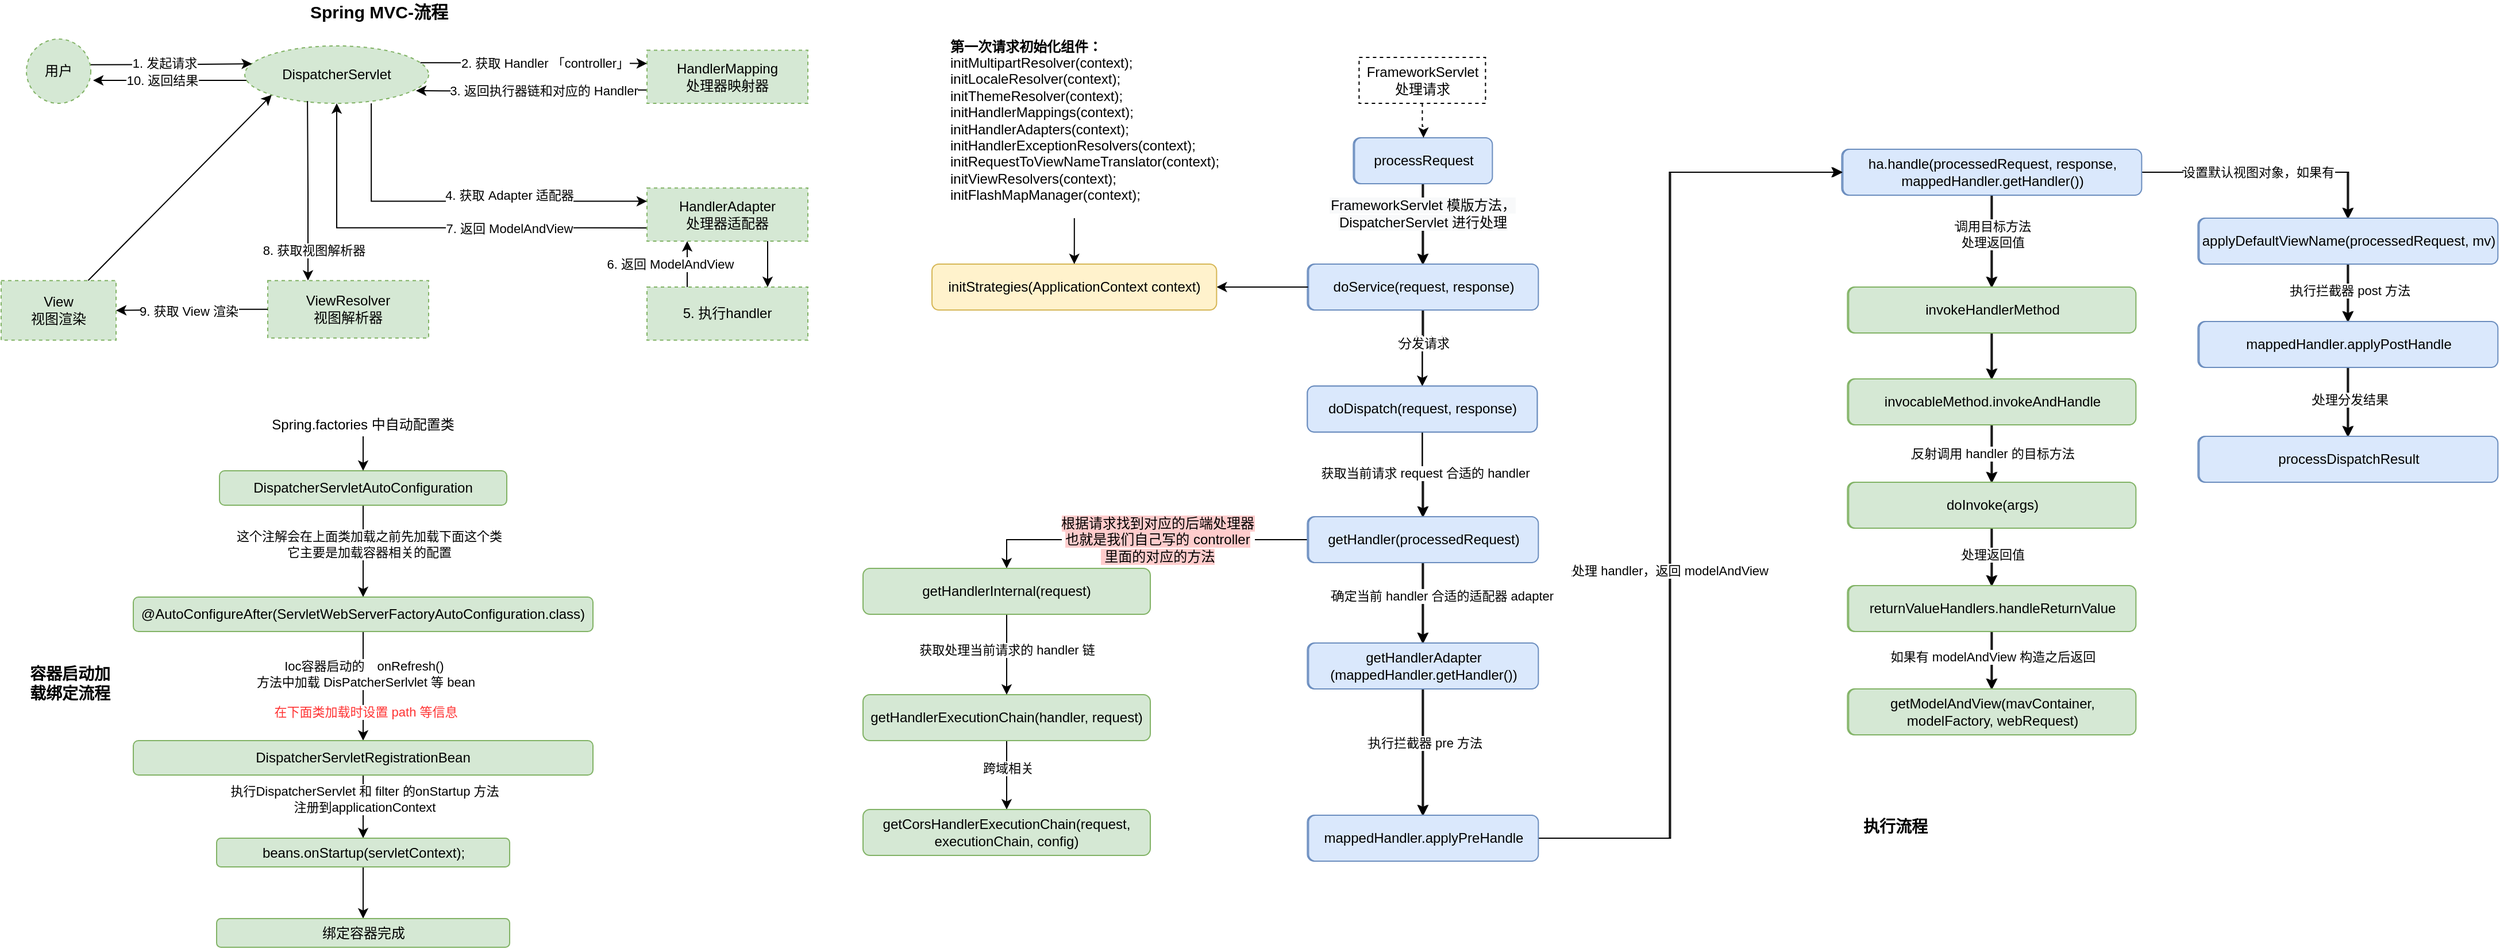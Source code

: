 <mxfile version="14.5.8" type="github">
  <diagram id="E3I8wUDPVk-HWKV04K93" name="第 1 页">
    <mxGraphModel dx="4722" dy="772" grid="1" gridSize="10" guides="1" tooltips="1" connect="1" arrows="1" fold="1" page="1" pageScale="1" pageWidth="3300" pageHeight="2339" math="0" shadow="0">
      <root>
        <mxCell id="0" />
        <mxCell id="1" parent="0" />
        <mxCell id="GRRFxynxzcJDCFm0jAHo-5" value="" style="edgeStyle=orthogonalEdgeStyle;rounded=0;orthogonalLoop=1;jettySize=auto;html=1;" parent="1" source="GRRFxynxzcJDCFm0jAHo-1" target="GRRFxynxzcJDCFm0jAHo-4" edge="1">
          <mxGeometry relative="1" as="geometry" />
        </mxCell>
        <mxCell id="0N5SjHyC7QHpXSkUgRgn-20" value="&lt;span style=&quot;font-size: 12px ; background-color: rgb(248 , 249 , 250)&quot;&gt;FrameworkServlet 模版方法，&lt;/span&gt;&lt;br style=&quot;font-size: 12px&quot;&gt;&lt;span style=&quot;font-size: 12px ; background-color: rgb(248 , 249 , 250)&quot;&gt;DispatcherServlet 进行处理&lt;/span&gt;" style="edgeLabel;html=1;align=center;verticalAlign=middle;resizable=0;points=[];" vertex="1" connectable="0" parent="GRRFxynxzcJDCFm0jAHo-5">
          <mxGeometry x="-0.266" y="-1" relative="1" as="geometry">
            <mxPoint as="offset" />
          </mxGeometry>
        </mxCell>
        <mxCell id="GRRFxynxzcJDCFm0jAHo-1" value="processRequest" style="rounded=1;whiteSpace=wrap;html=1;fillColor=#dae8fc;strokeColor=#6c8ebf;" parent="1" vertex="1">
          <mxGeometry x="266.69" y="180" width="120" height="40" as="geometry" />
        </mxCell>
        <mxCell id="GRRFxynxzcJDCFm0jAHo-9" value="" style="edgeStyle=orthogonalEdgeStyle;rounded=0;orthogonalLoop=1;jettySize=auto;html=1;entryX=0.5;entryY=0;entryDx=0;entryDy=0;" parent="1" source="GRRFxynxzcJDCFm0jAHo-4" target="GRRFxynxzcJDCFm0jAHo-8" edge="1">
          <mxGeometry relative="1" as="geometry">
            <mxPoint x="726.69" y="200" as="targetPoint" />
          </mxGeometry>
        </mxCell>
        <mxCell id="GRRFxynxzcJDCFm0jAHo-10" value="分发请求" style="edgeLabel;html=1;align=center;verticalAlign=middle;resizable=0;points=[];" parent="GRRFxynxzcJDCFm0jAHo-9" vertex="1" connectable="0">
          <mxGeometry x="-0.183" y="1" relative="1" as="geometry">
            <mxPoint x="-1" y="1" as="offset" />
          </mxGeometry>
        </mxCell>
        <mxCell id="GRRFxynxzcJDCFm0jAHo-4" value="doService(request, response)" style="rounded=1;whiteSpace=wrap;html=1;fillColor=#dae8fc;strokeColor=#6c8ebf;" parent="1" vertex="1">
          <mxGeometry x="226.69" y="290" width="200" height="40" as="geometry" />
        </mxCell>
        <mxCell id="GRRFxynxzcJDCFm0jAHo-12" value="" style="edgeStyle=orthogonalEdgeStyle;rounded=0;orthogonalLoop=1;jettySize=auto;html=1;" parent="1" source="GRRFxynxzcJDCFm0jAHo-8" target="GRRFxynxzcJDCFm0jAHo-11" edge="1">
          <mxGeometry relative="1" as="geometry" />
        </mxCell>
        <mxCell id="GRRFxynxzcJDCFm0jAHo-21" value="获取当前请求 request 合适的 handler" style="edgeLabel;html=1;align=center;verticalAlign=middle;resizable=0;points=[];" parent="GRRFxynxzcJDCFm0jAHo-12" vertex="1" connectable="0">
          <mxGeometry x="-0.05" y="2" relative="1" as="geometry">
            <mxPoint as="offset" />
          </mxGeometry>
        </mxCell>
        <mxCell id="GRRFxynxzcJDCFm0jAHo-8" value="doDispatch(request, response)" style="rounded=1;whiteSpace=wrap;html=1;fillColor=#dae8fc;strokeColor=#6c8ebf;" parent="1" vertex="1">
          <mxGeometry x="226.69" y="396.25" width="200" height="40" as="geometry" />
        </mxCell>
        <mxCell id="GRRFxynxzcJDCFm0jAHo-15" value="" style="edgeStyle=orthogonalEdgeStyle;rounded=0;orthogonalLoop=1;jettySize=auto;html=1;" parent="1" source="GRRFxynxzcJDCFm0jAHo-11" target="GRRFxynxzcJDCFm0jAHo-29" edge="1">
          <mxGeometry relative="1" as="geometry" />
        </mxCell>
        <mxCell id="0N5SjHyC7QHpXSkUgRgn-18" value="&lt;span style=&quot;font-size: 12px ; background-color: rgb(255 , 204 , 204)&quot;&gt;根据请求找到对应的后端处理器&lt;/span&gt;&lt;br style=&quot;font-size: 12px&quot;&gt;&lt;span style=&quot;font-size: 12px ; background-color: rgb(255 , 204 , 204)&quot;&gt;也就是我们自己写的 controller&lt;br&gt;&amp;nbsp;里面的对应的方法&lt;/span&gt;" style="edgeLabel;html=1;align=center;verticalAlign=middle;resizable=0;points=[];" vertex="1" connectable="0" parent="GRRFxynxzcJDCFm0jAHo-15">
          <mxGeometry x="-0.268" y="2" relative="1" as="geometry">
            <mxPoint x="-26.18" y="-2" as="offset" />
          </mxGeometry>
        </mxCell>
        <mxCell id="GRRFxynxzcJDCFm0jAHo-24" value="" style="edgeStyle=orthogonalEdgeStyle;rounded=0;orthogonalLoop=1;jettySize=auto;html=1;" parent="1" source="GRRFxynxzcJDCFm0jAHo-11" target="GRRFxynxzcJDCFm0jAHo-23" edge="1">
          <mxGeometry relative="1" as="geometry" />
        </mxCell>
        <mxCell id="GRRFxynxzcJDCFm0jAHo-25" value="确定当前 handler 合适的适配器 adapter" style="edgeLabel;html=1;align=center;verticalAlign=middle;resizable=0;points=[];" parent="GRRFxynxzcJDCFm0jAHo-24" vertex="1" connectable="0">
          <mxGeometry x="-0.1" relative="1" as="geometry">
            <mxPoint x="16.47" y="-3.12" as="offset" />
          </mxGeometry>
        </mxCell>
        <mxCell id="GRRFxynxzcJDCFm0jAHo-11" value="getHandler(processedRequest)" style="rounded=1;whiteSpace=wrap;html=1;fillColor=#dae8fc;strokeColor=#6c8ebf;" parent="1" vertex="1">
          <mxGeometry x="226.69" y="510" width="200" height="40" as="geometry" />
        </mxCell>
        <mxCell id="GRRFxynxzcJDCFm0jAHo-17" value="" style="edgeStyle=orthogonalEdgeStyle;rounded=0;orthogonalLoop=1;jettySize=auto;html=1;" parent="1" source="GRRFxynxzcJDCFm0jAHo-14" target="GRRFxynxzcJDCFm0jAHo-16" edge="1">
          <mxGeometry relative="1" as="geometry" />
        </mxCell>
        <mxCell id="GRRFxynxzcJDCFm0jAHo-22" value="跨域相关" style="edgeLabel;html=1;align=center;verticalAlign=middle;resizable=0;points=[];" parent="GRRFxynxzcJDCFm0jAHo-17" vertex="1" connectable="0">
          <mxGeometry x="-0.2" y="1" relative="1" as="geometry">
            <mxPoint as="offset" />
          </mxGeometry>
        </mxCell>
        <mxCell id="GRRFxynxzcJDCFm0jAHo-14" value="getHandlerExecutionChain(handler, request)" style="rounded=1;whiteSpace=wrap;html=1;fillColor=#d5e8d4;strokeColor=#82b366;" parent="1" vertex="1">
          <mxGeometry x="-160" y="665" width="250" height="40" as="geometry" />
        </mxCell>
        <mxCell id="GRRFxynxzcJDCFm0jAHo-16" value="getCorsHandlerExecutionChain(request, executionChain, config)" style="rounded=1;whiteSpace=wrap;html=1;fillColor=#d5e8d4;strokeColor=#82b366;" parent="1" vertex="1">
          <mxGeometry x="-160" y="765" width="250" height="40" as="geometry" />
        </mxCell>
        <mxCell id="GRRFxynxzcJDCFm0jAHo-27" value="" style="edgeStyle=orthogonalEdgeStyle;rounded=0;orthogonalLoop=1;jettySize=auto;html=1;exitX=1;exitY=0.5;exitDx=0;exitDy=0;" parent="1" source="GRRFxynxzcJDCFm0jAHo-36" target="GRRFxynxzcJDCFm0jAHo-26" edge="1">
          <mxGeometry relative="1" as="geometry">
            <mxPoint x="1181.69" y="680" as="sourcePoint" />
            <Array as="points">
              <mxPoint x="541.69" y="790" />
              <mxPoint x="541.69" y="210" />
            </Array>
          </mxGeometry>
        </mxCell>
        <mxCell id="GRRFxynxzcJDCFm0jAHo-28" value="处理 handler，返回 modelAndView" style="edgeLabel;html=1;align=center;verticalAlign=middle;resizable=0;points=[];" parent="GRRFxynxzcJDCFm0jAHo-27" vertex="1" connectable="0">
          <mxGeometry x="-0.175" y="1" relative="1" as="geometry">
            <mxPoint as="offset" />
          </mxGeometry>
        </mxCell>
        <mxCell id="GRRFxynxzcJDCFm0jAHo-37" value="" style="edgeStyle=orthogonalEdgeStyle;rounded=0;orthogonalLoop=1;jettySize=auto;html=1;" parent="1" source="GRRFxynxzcJDCFm0jAHo-23" target="GRRFxynxzcJDCFm0jAHo-36" edge="1">
          <mxGeometry relative="1" as="geometry" />
        </mxCell>
        <mxCell id="GRRFxynxzcJDCFm0jAHo-38" value="执行拦截器 pre 方法" style="edgeLabel;html=1;align=center;verticalAlign=middle;resizable=0;points=[];" parent="GRRFxynxzcJDCFm0jAHo-37" vertex="1" connectable="0">
          <mxGeometry x="-0.142" y="1" relative="1" as="geometry">
            <mxPoint as="offset" />
          </mxGeometry>
        </mxCell>
        <mxCell id="GRRFxynxzcJDCFm0jAHo-23" value="getHandlerAdapter&lt;br&gt;(mappedHandler.getHandler())" style="rounded=1;whiteSpace=wrap;html=1;fillColor=#dae8fc;strokeColor=#6c8ebf;" parent="1" vertex="1">
          <mxGeometry x="226.69" y="620" width="200" height="40" as="geometry" />
        </mxCell>
        <mxCell id="GRRFxynxzcJDCFm0jAHo-40" style="edgeStyle=orthogonalEdgeStyle;rounded=0;orthogonalLoop=1;jettySize=auto;html=1;" parent="1" source="GRRFxynxzcJDCFm0jAHo-26" target="GRRFxynxzcJDCFm0jAHo-39" edge="1">
          <mxGeometry relative="1" as="geometry" />
        </mxCell>
        <mxCell id="GRRFxynxzcJDCFm0jAHo-47" value="调用目标方法&lt;br&gt;处理返回值" style="edgeLabel;html=1;align=center;verticalAlign=middle;resizable=0;points=[];" parent="GRRFxynxzcJDCFm0jAHo-40" vertex="1" connectable="0">
          <mxGeometry x="0.169" relative="1" as="geometry">
            <mxPoint y="-13.31" as="offset" />
          </mxGeometry>
        </mxCell>
        <mxCell id="GRRFxynxzcJDCFm0jAHo-53" value="" style="edgeStyle=orthogonalEdgeStyle;rounded=0;orthogonalLoop=1;jettySize=auto;html=1;" parent="1" source="GRRFxynxzcJDCFm0jAHo-26" target="GRRFxynxzcJDCFm0jAHo-52" edge="1">
          <mxGeometry relative="1" as="geometry" />
        </mxCell>
        <mxCell id="GRRFxynxzcJDCFm0jAHo-56" value="设置默认视图对象，如果有" style="edgeLabel;html=1;align=center;verticalAlign=middle;resizable=0;points=[];" parent="GRRFxynxzcJDCFm0jAHo-53" vertex="1" connectable="0">
          <mxGeometry x="-0.084" relative="1" as="geometry">
            <mxPoint as="offset" />
          </mxGeometry>
        </mxCell>
        <mxCell id="GRRFxynxzcJDCFm0jAHo-26" value="ha.handle(processedRequest, response, mappedHandler.getHandler())" style="rounded=1;whiteSpace=wrap;html=1;fillColor=#dae8fc;strokeColor=#6c8ebf;" parent="1" vertex="1">
          <mxGeometry x="691.69" y="190" width="260" height="40" as="geometry" />
        </mxCell>
        <mxCell id="GRRFxynxzcJDCFm0jAHo-30" value="" style="edgeStyle=orthogonalEdgeStyle;rounded=0;orthogonalLoop=1;jettySize=auto;html=1;" parent="1" source="GRRFxynxzcJDCFm0jAHo-29" target="GRRFxynxzcJDCFm0jAHo-14" edge="1">
          <mxGeometry relative="1" as="geometry" />
        </mxCell>
        <mxCell id="GRRFxynxzcJDCFm0jAHo-31" value="&lt;span&gt;获取处理当前请求的 handler 链&lt;/span&gt;" style="edgeLabel;html=1;align=center;verticalAlign=middle;resizable=0;points=[];" parent="GRRFxynxzcJDCFm0jAHo-30" vertex="1" connectable="0">
          <mxGeometry x="-0.114" relative="1" as="geometry">
            <mxPoint as="offset" />
          </mxGeometry>
        </mxCell>
        <mxCell id="GRRFxynxzcJDCFm0jAHo-29" value="getHandlerInternal(request)" style="rounded=1;whiteSpace=wrap;html=1;fillColor=#d5e8d4;strokeColor=#82b366;" parent="1" vertex="1">
          <mxGeometry x="-160" y="555" width="250" height="40" as="geometry" />
        </mxCell>
        <mxCell id="GRRFxynxzcJDCFm0jAHo-36" value="mappedHandler.applyPreHandle" style="rounded=1;whiteSpace=wrap;html=1;fillColor=#dae8fc;strokeColor=#6c8ebf;" parent="1" vertex="1">
          <mxGeometry x="226.69" y="770" width="200" height="40" as="geometry" />
        </mxCell>
        <mxCell id="GRRFxynxzcJDCFm0jAHo-42" value="" style="edgeStyle=orthogonalEdgeStyle;rounded=0;orthogonalLoop=1;jettySize=auto;html=1;" parent="1" source="GRRFxynxzcJDCFm0jAHo-39" target="GRRFxynxzcJDCFm0jAHo-41" edge="1">
          <mxGeometry relative="1" as="geometry" />
        </mxCell>
        <mxCell id="GRRFxynxzcJDCFm0jAHo-39" value="invokeHandlerMethod" style="rounded=1;whiteSpace=wrap;html=1;fillColor=#d5e8d4;strokeColor=#82b366;" parent="1" vertex="1">
          <mxGeometry x="696.69" y="310" width="250" height="40" as="geometry" />
        </mxCell>
        <mxCell id="GRRFxynxzcJDCFm0jAHo-44" value="反射调用 handler 的目标方法" style="edgeStyle=orthogonalEdgeStyle;rounded=0;orthogonalLoop=1;jettySize=auto;html=1;" parent="1" source="GRRFxynxzcJDCFm0jAHo-41" target="GRRFxynxzcJDCFm0jAHo-43" edge="1">
          <mxGeometry relative="1" as="geometry" />
        </mxCell>
        <mxCell id="GRRFxynxzcJDCFm0jAHo-41" value="invocableMethod.invokeAndHandle" style="rounded=1;whiteSpace=wrap;html=1;fillColor=#d5e8d4;strokeColor=#82b366;" parent="1" vertex="1">
          <mxGeometry x="696.69" y="390" width="250" height="40" as="geometry" />
        </mxCell>
        <mxCell id="GRRFxynxzcJDCFm0jAHo-46" value="" style="edgeStyle=orthogonalEdgeStyle;rounded=0;orthogonalLoop=1;jettySize=auto;html=1;" parent="1" source="GRRFxynxzcJDCFm0jAHo-43" target="GRRFxynxzcJDCFm0jAHo-45" edge="1">
          <mxGeometry relative="1" as="geometry" />
        </mxCell>
        <mxCell id="GRRFxynxzcJDCFm0jAHo-48" value="处理返回值" style="edgeLabel;html=1;align=center;verticalAlign=middle;resizable=0;points=[];" parent="GRRFxynxzcJDCFm0jAHo-46" vertex="1" connectable="0">
          <mxGeometry x="-0.08" relative="1" as="geometry">
            <mxPoint as="offset" />
          </mxGeometry>
        </mxCell>
        <mxCell id="GRRFxynxzcJDCFm0jAHo-43" value="doInvoke(args)" style="rounded=1;whiteSpace=wrap;html=1;fillColor=#d5e8d4;strokeColor=#82b366;" parent="1" vertex="1">
          <mxGeometry x="696.69" y="480" width="250" height="40" as="geometry" />
        </mxCell>
        <mxCell id="GRRFxynxzcJDCFm0jAHo-50" value="" style="edgeStyle=orthogonalEdgeStyle;rounded=0;orthogonalLoop=1;jettySize=auto;html=1;" parent="1" source="GRRFxynxzcJDCFm0jAHo-45" target="GRRFxynxzcJDCFm0jAHo-49" edge="1">
          <mxGeometry relative="1" as="geometry" />
        </mxCell>
        <mxCell id="GRRFxynxzcJDCFm0jAHo-51" value="如果有 modelAndView 构造之后返回" style="edgeLabel;html=1;align=center;verticalAlign=middle;resizable=0;points=[];" parent="GRRFxynxzcJDCFm0jAHo-50" vertex="1" connectable="0">
          <mxGeometry x="-0.147" relative="1" as="geometry">
            <mxPoint as="offset" />
          </mxGeometry>
        </mxCell>
        <mxCell id="GRRFxynxzcJDCFm0jAHo-45" value="returnValueHandlers.handleReturnValue" style="rounded=1;whiteSpace=wrap;html=1;fillColor=#d5e8d4;strokeColor=#82b366;" parent="1" vertex="1">
          <mxGeometry x="696.69" y="570" width="250" height="40" as="geometry" />
        </mxCell>
        <mxCell id="GRRFxynxzcJDCFm0jAHo-49" value="getModelAndView(mavContainer, modelFactory, webRequest)" style="rounded=1;whiteSpace=wrap;html=1;fillColor=#d5e8d4;strokeColor=#82b366;" parent="1" vertex="1">
          <mxGeometry x="696.69" y="660" width="250" height="40" as="geometry" />
        </mxCell>
        <mxCell id="GRRFxynxzcJDCFm0jAHo-55" value="" style="edgeStyle=orthogonalEdgeStyle;rounded=0;orthogonalLoop=1;jettySize=auto;html=1;" parent="1" source="GRRFxynxzcJDCFm0jAHo-52" target="GRRFxynxzcJDCFm0jAHo-54" edge="1">
          <mxGeometry relative="1" as="geometry" />
        </mxCell>
        <mxCell id="GRRFxynxzcJDCFm0jAHo-57" value="执行拦截器 post 方法" style="edgeLabel;html=1;align=center;verticalAlign=middle;resizable=0;points=[];" parent="GRRFxynxzcJDCFm0jAHo-55" vertex="1" connectable="0">
          <mxGeometry x="-0.089" y="1" relative="1" as="geometry">
            <mxPoint as="offset" />
          </mxGeometry>
        </mxCell>
        <mxCell id="GRRFxynxzcJDCFm0jAHo-52" value="applyDefaultViewName(processedRequest, mv)" style="rounded=1;whiteSpace=wrap;html=1;fillColor=#dae8fc;strokeColor=#6c8ebf;" parent="1" vertex="1">
          <mxGeometry x="1001.69" y="250" width="260" height="40" as="geometry" />
        </mxCell>
        <mxCell id="GRRFxynxzcJDCFm0jAHo-59" value="" style="edgeStyle=orthogonalEdgeStyle;rounded=0;orthogonalLoop=1;jettySize=auto;html=1;" parent="1" source="GRRFxynxzcJDCFm0jAHo-54" target="GRRFxynxzcJDCFm0jAHo-58" edge="1">
          <mxGeometry relative="1" as="geometry" />
        </mxCell>
        <mxCell id="GRRFxynxzcJDCFm0jAHo-60" value="处理分发结果" style="edgeLabel;html=1;align=center;verticalAlign=middle;resizable=0;points=[];" parent="GRRFxynxzcJDCFm0jAHo-59" vertex="1" connectable="0">
          <mxGeometry x="-0.067" y="1" relative="1" as="geometry">
            <mxPoint as="offset" />
          </mxGeometry>
        </mxCell>
        <mxCell id="GRRFxynxzcJDCFm0jAHo-54" value="mappedHandler.applyPostHandle" style="rounded=1;whiteSpace=wrap;html=1;fillColor=#dae8fc;strokeColor=#6c8ebf;" parent="1" vertex="1">
          <mxGeometry x="1001.69" y="340" width="260" height="40" as="geometry" />
        </mxCell>
        <mxCell id="GRRFxynxzcJDCFm0jAHo-58" value="processDispatchResult" style="rounded=1;whiteSpace=wrap;html=1;fillColor=#dae8fc;strokeColor=#6c8ebf;" parent="1" vertex="1">
          <mxGeometry x="1001.69" y="440" width="260" height="40" as="geometry" />
        </mxCell>
        <mxCell id="GRRFxynxzcJDCFm0jAHo-94" value="" style="group" parent="1" vertex="1" connectable="0">
          <mxGeometry x="-910" y="60" width="702" height="296.25" as="geometry" />
        </mxCell>
        <mxCell id="cMauGI_zrYXuJBv7xP2k-1" style="edgeStyle=none;rounded=0;orthogonalLoop=1;jettySize=auto;html=1;" parent="GRRFxynxzcJDCFm0jAHo-94" edge="1">
          <mxGeometry relative="1" as="geometry">
            <mxPoint x="220" y="70" as="sourcePoint" />
            <mxPoint x="80" y="70" as="targetPoint" />
          </mxGeometry>
        </mxCell>
        <mxCell id="cMauGI_zrYXuJBv7xP2k-2" value="10. 返回结果" style="edgeLabel;html=1;align=center;verticalAlign=middle;resizable=0;points=[];" parent="cMauGI_zrYXuJBv7xP2k-1" vertex="1" connectable="0">
          <mxGeometry x="0.429" relative="1" as="geometry">
            <mxPoint x="20" as="offset" />
          </mxGeometry>
        </mxCell>
        <mxCell id="GRRFxynxzcJDCFm0jAHo-61" value="DispatcherServlet" style="ellipse;whiteSpace=wrap;html=1;dashed=1;strokeColor=#82b366;fillColor=#d5e8d4;" parent="GRRFxynxzcJDCFm0jAHo-94" vertex="1">
          <mxGeometry x="212" y="40" width="160" height="50" as="geometry" />
        </mxCell>
        <mxCell id="GRRFxynxzcJDCFm0jAHo-68" style="edgeStyle=orthogonalEdgeStyle;rounded=0;orthogonalLoop=1;jettySize=auto;html=1;exitX=0;exitY=0.75;exitDx=0;exitDy=0;" parent="GRRFxynxzcJDCFm0jAHo-94" source="GRRFxynxzcJDCFm0jAHo-62" edge="1">
          <mxGeometry y="34" as="geometry">
            <mxPoint x="361" y="79" as="targetPoint" />
          </mxGeometry>
        </mxCell>
        <mxCell id="GRRFxynxzcJDCFm0jAHo-69" value="3. 返回执行器链和对应的 Handler" style="edgeLabel;html=1;align=center;verticalAlign=middle;resizable=0;points=[];" parent="GRRFxynxzcJDCFm0jAHo-68" vertex="1" connectable="0">
          <mxGeometry x="0.449" y="-1" relative="1" as="geometry">
            <mxPoint x="55.25" as="offset" />
          </mxGeometry>
        </mxCell>
        <mxCell id="GRRFxynxzcJDCFm0jAHo-62" value="HandlerMapping&lt;br&gt;处理器映射器" style="whiteSpace=wrap;html=1;dashed=1;strokeColor=#82b366;fillColor=#d5e8d4;" parent="GRRFxynxzcJDCFm0jAHo-94" vertex="1">
          <mxGeometry x="562" y="43.75" width="140" height="46.25" as="geometry" />
        </mxCell>
        <mxCell id="GRRFxynxzcJDCFm0jAHo-63" value="" style="edgeStyle=orthogonalEdgeStyle;rounded=0;orthogonalLoop=1;jettySize=auto;html=1;entryX=0;entryY=0.25;entryDx=0;entryDy=0;exitX=0.955;exitY=0.293;exitDx=0;exitDy=0;exitPerimeter=0;" parent="GRRFxynxzcJDCFm0jAHo-94" source="GRRFxynxzcJDCFm0jAHo-61" target="GRRFxynxzcJDCFm0jAHo-62" edge="1">
          <mxGeometry y="34" as="geometry" />
        </mxCell>
        <mxCell id="GRRFxynxzcJDCFm0jAHo-64" value="2. 获取 Handler 「controller」" style="edgeLabel;html=1;align=center;verticalAlign=middle;resizable=0;points=[];" parent="GRRFxynxzcJDCFm0jAHo-63" vertex="1" connectable="0">
          <mxGeometry x="-0.195" relative="1" as="geometry">
            <mxPoint x="28.03" as="offset" />
          </mxGeometry>
        </mxCell>
        <mxCell id="GRRFxynxzcJDCFm0jAHo-66" style="edgeStyle=orthogonalEdgeStyle;rounded=0;orthogonalLoop=1;jettySize=auto;html=1;entryX=0.039;entryY=0.31;entryDx=0;entryDy=0;entryPerimeter=0;exitX=0.973;exitY=0.399;exitDx=0;exitDy=0;exitPerimeter=0;" parent="GRRFxynxzcJDCFm0jAHo-94" source="GRRFxynxzcJDCFm0jAHo-65" target="GRRFxynxzcJDCFm0jAHo-61" edge="1">
          <mxGeometry y="34" as="geometry" />
        </mxCell>
        <mxCell id="GRRFxynxzcJDCFm0jAHo-67" value="1. 发起请求" style="edgeLabel;html=1;align=center;verticalAlign=middle;resizable=0;points=[];" parent="GRRFxynxzcJDCFm0jAHo-66" vertex="1" connectable="0">
          <mxGeometry x="-0.404" y="2" relative="1" as="geometry">
            <mxPoint x="23.01" as="offset" />
          </mxGeometry>
        </mxCell>
        <mxCell id="GRRFxynxzcJDCFm0jAHo-65" value="用户" style="ellipse;whiteSpace=wrap;html=1;aspect=fixed;dashed=1;strokeColor=#82b366;fillColor=#d5e8d4;" parent="GRRFxynxzcJDCFm0jAHo-94" vertex="1">
          <mxGeometry x="22" y="34" width="56" height="56" as="geometry" />
        </mxCell>
        <mxCell id="GRRFxynxzcJDCFm0jAHo-79" style="edgeStyle=orthogonalEdgeStyle;rounded=0;orthogonalLoop=1;jettySize=auto;html=1;exitX=0;exitY=0.75;exitDx=0;exitDy=0;entryX=0.5;entryY=1;entryDx=0;entryDy=0;" parent="GRRFxynxzcJDCFm0jAHo-94" source="GRRFxynxzcJDCFm0jAHo-70" target="GRRFxynxzcJDCFm0jAHo-61" edge="1">
          <mxGeometry y="34" as="geometry" />
        </mxCell>
        <mxCell id="GRRFxynxzcJDCFm0jAHo-80" value="7.&amp;nbsp;返回 ModelAndView" style="edgeLabel;html=1;align=center;verticalAlign=middle;resizable=0;points=[];" parent="GRRFxynxzcJDCFm0jAHo-79" vertex="1" connectable="0">
          <mxGeometry x="0.104" relative="1" as="geometry">
            <mxPoint x="89.17" as="offset" />
          </mxGeometry>
        </mxCell>
        <mxCell id="GRRFxynxzcJDCFm0jAHo-70" value="HandlerAdapter&lt;br&gt;处理器适配器" style="whiteSpace=wrap;html=1;dashed=1;strokeColor=#82b366;fillColor=#d5e8d4;" parent="GRRFxynxzcJDCFm0jAHo-94" vertex="1">
          <mxGeometry x="562" y="163.75" width="140" height="46.25" as="geometry" />
        </mxCell>
        <mxCell id="GRRFxynxzcJDCFm0jAHo-71" style="edgeStyle=orthogonalEdgeStyle;rounded=0;orthogonalLoop=1;jettySize=auto;html=1;entryX=0;entryY=0.25;entryDx=0;entryDy=0;exitX=0.688;exitY=1;exitDx=0;exitDy=0;exitPerimeter=0;" parent="GRRFxynxzcJDCFm0jAHo-94" source="GRRFxynxzcJDCFm0jAHo-61" target="GRRFxynxzcJDCFm0jAHo-70" edge="1">
          <mxGeometry y="34" as="geometry" />
        </mxCell>
        <mxCell id="GRRFxynxzcJDCFm0jAHo-72" value="4. 获取 Adapter 适配器" style="edgeLabel;html=1;align=center;verticalAlign=middle;resizable=0;points=[];" parent="GRRFxynxzcJDCFm0jAHo-71" vertex="1" connectable="0">
          <mxGeometry x="-0.11" y="-1" relative="1" as="geometry">
            <mxPoint x="60.25" y="-6.33" as="offset" />
          </mxGeometry>
        </mxCell>
        <mxCell id="GRRFxynxzcJDCFm0jAHo-76" style="edgeStyle=orthogonalEdgeStyle;rounded=0;orthogonalLoop=1;jettySize=auto;html=1;entryX=0.25;entryY=1;entryDx=0;entryDy=0;exitX=0.25;exitY=0;exitDx=0;exitDy=0;" parent="GRRFxynxzcJDCFm0jAHo-94" source="GRRFxynxzcJDCFm0jAHo-73" target="GRRFxynxzcJDCFm0jAHo-70" edge="1">
          <mxGeometry y="34" as="geometry" />
        </mxCell>
        <mxCell id="GRRFxynxzcJDCFm0jAHo-78" value="6. 返回 ModelAndView" style="edgeLabel;html=1;align=center;verticalAlign=middle;resizable=0;points=[];" parent="GRRFxynxzcJDCFm0jAHo-76" vertex="1" connectable="0">
          <mxGeometry x="-0.108" relative="1" as="geometry">
            <mxPoint x="-15" y="-2.5" as="offset" />
          </mxGeometry>
        </mxCell>
        <mxCell id="GRRFxynxzcJDCFm0jAHo-73" value="5. 执行handler" style="whiteSpace=wrap;html=1;dashed=1;strokeColor=#82b366;fillColor=#d5e8d4;" parent="GRRFxynxzcJDCFm0jAHo-94" vertex="1">
          <mxGeometry x="562" y="250" width="140" height="46.25" as="geometry" />
        </mxCell>
        <mxCell id="GRRFxynxzcJDCFm0jAHo-74" style="edgeStyle=orthogonalEdgeStyle;rounded=0;orthogonalLoop=1;jettySize=auto;html=1;entryX=0.75;entryY=0;entryDx=0;entryDy=0;exitX=0.75;exitY=1;exitDx=0;exitDy=0;" parent="GRRFxynxzcJDCFm0jAHo-94" source="GRRFxynxzcJDCFm0jAHo-70" target="GRRFxynxzcJDCFm0jAHo-73" edge="1">
          <mxGeometry y="34" as="geometry" />
        </mxCell>
        <mxCell id="GRRFxynxzcJDCFm0jAHo-83" style="edgeStyle=orthogonalEdgeStyle;rounded=0;orthogonalLoop=1;jettySize=auto;html=1;startArrow=classic;startFill=1;endArrow=none;endFill=0;entryX=0.341;entryY=0.96;entryDx=0;entryDy=0;entryPerimeter=0;exitX=0.25;exitY=0;exitDx=0;exitDy=0;" parent="GRRFxynxzcJDCFm0jAHo-94" source="GRRFxynxzcJDCFm0jAHo-81" target="GRRFxynxzcJDCFm0jAHo-61" edge="1">
          <mxGeometry y="34" as="geometry">
            <mxPoint x="252" y="246" as="sourcePoint" />
            <mxPoint x="267" y="90" as="targetPoint" />
          </mxGeometry>
        </mxCell>
        <mxCell id="GRRFxynxzcJDCFm0jAHo-84" value="8. 获取视图解析器" style="edgeLabel;html=1;align=center;verticalAlign=middle;resizable=0;points=[];" parent="GRRFxynxzcJDCFm0jAHo-83" vertex="1" connectable="0">
          <mxGeometry x="-0.601" y="-2" relative="1" as="geometry">
            <mxPoint x="3" y="4.38" as="offset" />
          </mxGeometry>
        </mxCell>
        <mxCell id="GRRFxynxzcJDCFm0jAHo-81" value="ViewResolver&lt;br&gt;视图解析器" style="whiteSpace=wrap;html=1;dashed=1;strokeColor=#82b366;fillColor=#d5e8d4;" parent="GRRFxynxzcJDCFm0jAHo-94" vertex="1">
          <mxGeometry x="232" y="244.37" width="140" height="50" as="geometry" />
        </mxCell>
        <mxCell id="GRRFxynxzcJDCFm0jAHo-90" style="rounded=0;orthogonalLoop=1;jettySize=auto;html=1;startArrow=none;startFill=0;endArrow=classic;endFill=1;entryX=0;entryY=1;entryDx=0;entryDy=0;" parent="GRRFxynxzcJDCFm0jAHo-94" source="GRRFxynxzcJDCFm0jAHo-87" target="GRRFxynxzcJDCFm0jAHo-61" edge="1">
          <mxGeometry y="34" as="geometry" />
        </mxCell>
        <mxCell id="GRRFxynxzcJDCFm0jAHo-87" value="View&lt;br&gt;视图渲染" style="whiteSpace=wrap;html=1;dashed=1;strokeColor=#82b366;fillColor=#d5e8d4;" parent="GRRFxynxzcJDCFm0jAHo-94" vertex="1">
          <mxGeometry y="244.37" width="100" height="51.88" as="geometry" />
        </mxCell>
        <mxCell id="GRRFxynxzcJDCFm0jAHo-88" value="" style="edgeStyle=orthogonalEdgeStyle;rounded=0;orthogonalLoop=1;jettySize=auto;html=1;startArrow=none;startFill=0;endArrow=classic;endFill=1;" parent="GRRFxynxzcJDCFm0jAHo-94" source="GRRFxynxzcJDCFm0jAHo-81" target="GRRFxynxzcJDCFm0jAHo-87" edge="1">
          <mxGeometry y="34" as="geometry" />
        </mxCell>
        <mxCell id="GRRFxynxzcJDCFm0jAHo-89" value="9. 获取 View 渲染" style="edgeLabel;html=1;align=center;verticalAlign=middle;resizable=0;points=[];" parent="GRRFxynxzcJDCFm0jAHo-88" vertex="1" connectable="0">
          <mxGeometry x="0.307" y="2" relative="1" as="geometry">
            <mxPoint x="17.25" y="-2.02" as="offset" />
          </mxGeometry>
        </mxCell>
        <mxCell id="GRRFxynxzcJDCFm0jAHo-93" value="&lt;b&gt;&lt;font style=&quot;font-size: 15px&quot;&gt;Spring MVC-流程&lt;/font&gt;&lt;/b&gt;" style="text;html=1;strokeColor=none;fillColor=none;align=center;verticalAlign=middle;whiteSpace=wrap;rounded=0;dashed=1;" parent="GRRFxynxzcJDCFm0jAHo-94" vertex="1">
          <mxGeometry x="250" width="158" height="20" as="geometry" />
        </mxCell>
        <mxCell id="0N5SjHyC7QHpXSkUgRgn-5" value="" style="edgeStyle=orthogonalEdgeStyle;rounded=0;orthogonalLoop=1;jettySize=auto;html=1;" edge="1" parent="1" source="0N5SjHyC7QHpXSkUgRgn-1" target="0N5SjHyC7QHpXSkUgRgn-4">
          <mxGeometry relative="1" as="geometry" />
        </mxCell>
        <mxCell id="0N5SjHyC7QHpXSkUgRgn-6" value="这个注解会在上面类加载之前先加载下面这个类&lt;br&gt;它主要是加载容器相关的配置" style="edgeLabel;html=1;align=center;verticalAlign=middle;resizable=0;points=[];" vertex="1" connectable="0" parent="0N5SjHyC7QHpXSkUgRgn-5">
          <mxGeometry x="0.276" y="1" relative="1" as="geometry">
            <mxPoint x="4" y="-17" as="offset" />
          </mxGeometry>
        </mxCell>
        <mxCell id="0N5SjHyC7QHpXSkUgRgn-1" value="DispatcherServletAutoConfiguration" style="rounded=1;whiteSpace=wrap;html=1;fillColor=#d5e8d4;strokeColor=#82b366;" vertex="1" parent="1">
          <mxGeometry x="-720" y="470" width="250" height="30" as="geometry" />
        </mxCell>
        <mxCell id="0N5SjHyC7QHpXSkUgRgn-3" value="" style="edgeStyle=orthogonalEdgeStyle;rounded=0;orthogonalLoop=1;jettySize=auto;html=1;" edge="1" parent="1" source="0N5SjHyC7QHpXSkUgRgn-2" target="0N5SjHyC7QHpXSkUgRgn-1">
          <mxGeometry relative="1" as="geometry" />
        </mxCell>
        <mxCell id="0N5SjHyC7QHpXSkUgRgn-2" value="Spring.factories&amp;nbsp;中自动配置类" style="text;html=1;strokeColor=none;fillColor=none;align=center;verticalAlign=middle;whiteSpace=wrap;rounded=0;" vertex="1" parent="1">
          <mxGeometry x="-689" y="420" width="188" height="20" as="geometry" />
        </mxCell>
        <mxCell id="0N5SjHyC7QHpXSkUgRgn-8" value="" style="edgeStyle=orthogonalEdgeStyle;rounded=0;orthogonalLoop=1;jettySize=auto;html=1;" edge="1" parent="1" source="0N5SjHyC7QHpXSkUgRgn-4" target="0N5SjHyC7QHpXSkUgRgn-7">
          <mxGeometry relative="1" as="geometry" />
        </mxCell>
        <mxCell id="0N5SjHyC7QHpXSkUgRgn-9" value="Ioc容器启动的　onRefresh()&amp;nbsp;&lt;br&gt;方法中加载&amp;nbsp;DisPatcherSerlvlet&amp;nbsp;等 bean" style="edgeLabel;html=1;align=center;verticalAlign=middle;resizable=0;points=[];" vertex="1" connectable="0" parent="0N5SjHyC7QHpXSkUgRgn-8">
          <mxGeometry x="-0.233" y="2" relative="1" as="geometry">
            <mxPoint as="offset" />
          </mxGeometry>
        </mxCell>
        <mxCell id="0N5SjHyC7QHpXSkUgRgn-10" value="&lt;font color=&quot;#ff3333&quot;&gt;在下面类加载时设置&amp;nbsp;path&amp;nbsp;等信息&lt;/font&gt;" style="edgeLabel;html=1;align=center;verticalAlign=middle;resizable=0;points=[];" vertex="1" connectable="0" parent="0N5SjHyC7QHpXSkUgRgn-8">
          <mxGeometry x="0.221" y="2" relative="1" as="geometry">
            <mxPoint y="12" as="offset" />
          </mxGeometry>
        </mxCell>
        <mxCell id="0N5SjHyC7QHpXSkUgRgn-4" value="@AutoConfigureAfter(ServletWebServerFactoryAutoConfiguration.class)" style="rounded=1;whiteSpace=wrap;html=1;fillColor=#d5e8d4;strokeColor=#82b366;" vertex="1" parent="1">
          <mxGeometry x="-795" y="580" width="400" height="30" as="geometry" />
        </mxCell>
        <mxCell id="0N5SjHyC7QHpXSkUgRgn-12" value="" style="edgeStyle=orthogonalEdgeStyle;rounded=0;orthogonalLoop=1;jettySize=auto;html=1;" edge="1" parent="1" source="0N5SjHyC7QHpXSkUgRgn-7" target="0N5SjHyC7QHpXSkUgRgn-11">
          <mxGeometry relative="1" as="geometry" />
        </mxCell>
        <mxCell id="0N5SjHyC7QHpXSkUgRgn-13" value="执行DispatcherServlet&amp;nbsp;和&amp;nbsp;filter&amp;nbsp;的onStartup&amp;nbsp;方法&lt;br&gt;注册到applicationContext" style="edgeLabel;html=1;align=center;verticalAlign=middle;resizable=0;points=[];" vertex="1" connectable="0" parent="0N5SjHyC7QHpXSkUgRgn-12">
          <mxGeometry x="-0.252" y="1" relative="1" as="geometry">
            <mxPoint as="offset" />
          </mxGeometry>
        </mxCell>
        <mxCell id="0N5SjHyC7QHpXSkUgRgn-7" value="DispatcherServletRegistrationBean" style="rounded=1;whiteSpace=wrap;html=1;fillColor=#d5e8d4;strokeColor=#82b366;" vertex="1" parent="1">
          <mxGeometry x="-795" y="705" width="400" height="30" as="geometry" />
        </mxCell>
        <mxCell id="0N5SjHyC7QHpXSkUgRgn-15" value="" style="edgeStyle=orthogonalEdgeStyle;rounded=0;orthogonalLoop=1;jettySize=auto;html=1;" edge="1" parent="1" source="0N5SjHyC7QHpXSkUgRgn-11" target="0N5SjHyC7QHpXSkUgRgn-14">
          <mxGeometry relative="1" as="geometry" />
        </mxCell>
        <mxCell id="0N5SjHyC7QHpXSkUgRgn-11" value="beans.onStartup(servletContext);" style="rounded=1;whiteSpace=wrap;html=1;fillColor=#d5e8d4;strokeColor=#82b366;" vertex="1" parent="1">
          <mxGeometry x="-722.5" y="790" width="255" height="25" as="geometry" />
        </mxCell>
        <mxCell id="0N5SjHyC7QHpXSkUgRgn-14" value="绑定容器完成" style="rounded=1;whiteSpace=wrap;html=1;fillColor=#d5e8d4;strokeColor=#82b366;" vertex="1" parent="1">
          <mxGeometry x="-722.5" y="860" width="255" height="25" as="geometry" />
        </mxCell>
        <mxCell id="0N5SjHyC7QHpXSkUgRgn-16" value="&lt;font style=&quot;font-size: 14px&quot;&gt;&lt;b&gt;容器启动加载绑定流程&lt;/b&gt;&lt;/font&gt;" style="text;html=1;strokeColor=none;fillColor=none;align=center;verticalAlign=middle;whiteSpace=wrap;rounded=0;" vertex="1" parent="1">
          <mxGeometry x="-890" y="630" width="80" height="50" as="geometry" />
        </mxCell>
        <mxCell id="0N5SjHyC7QHpXSkUgRgn-21" value="" style="edgeStyle=orthogonalEdgeStyle;rounded=0;orthogonalLoop=1;jettySize=auto;html=1;" edge="1" source="0N5SjHyC7QHpXSkUgRgn-23" target="0N5SjHyC7QHpXSkUgRgn-28" parent="1">
          <mxGeometry relative="1" as="geometry" />
        </mxCell>
        <mxCell id="0N5SjHyC7QHpXSkUgRgn-22" value="&lt;span style=&quot;font-size: 12px ; background-color: rgb(248 , 249 , 250)&quot;&gt;FrameworkServlet 模版方法，&lt;/span&gt;&lt;br style=&quot;font-size: 12px&quot;&gt;&lt;span style=&quot;font-size: 12px ; background-color: rgb(248 , 249 , 250)&quot;&gt;DispatcherServlet 进行处理&lt;/span&gt;" style="edgeLabel;html=1;align=center;verticalAlign=middle;resizable=0;points=[];" vertex="1" connectable="0" parent="0N5SjHyC7QHpXSkUgRgn-21">
          <mxGeometry x="-0.266" y="-1" relative="1" as="geometry">
            <mxPoint as="offset" />
          </mxGeometry>
        </mxCell>
        <mxCell id="0N5SjHyC7QHpXSkUgRgn-23" value="processRequest" style="rounded=1;whiteSpace=wrap;html=1;fillColor=#dae8fc;strokeColor=#6c8ebf;" vertex="1" parent="1">
          <mxGeometry x="267.69" y="180" width="120" height="40" as="geometry" />
        </mxCell>
        <mxCell id="0N5SjHyC7QHpXSkUgRgn-24" value="" style="edgeStyle=orthogonalEdgeStyle;rounded=0;orthogonalLoop=1;jettySize=auto;html=1;dashed=1;" edge="1" source="0N5SjHyC7QHpXSkUgRgn-25" target="0N5SjHyC7QHpXSkUgRgn-23" parent="1">
          <mxGeometry relative="1" as="geometry" />
        </mxCell>
        <mxCell id="0N5SjHyC7QHpXSkUgRgn-25" value="FrameworkServlet 处理请求" style="text;html=1;fillColor=none;align=center;verticalAlign=middle;whiteSpace=wrap;rounded=0;strokeColor=#000000;dashed=1;" vertex="1" parent="1">
          <mxGeometry x="271.69" y="110" width="110" height="40" as="geometry" />
        </mxCell>
        <mxCell id="0N5SjHyC7QHpXSkUgRgn-26" value="" style="edgeStyle=orthogonalEdgeStyle;rounded=0;orthogonalLoop=1;jettySize=auto;html=1;entryX=0.5;entryY=0;entryDx=0;entryDy=0;" edge="1" source="0N5SjHyC7QHpXSkUgRgn-28" target="0N5SjHyC7QHpXSkUgRgn-31" parent="1">
          <mxGeometry relative="1" as="geometry">
            <mxPoint x="727.69" y="200" as="targetPoint" />
          </mxGeometry>
        </mxCell>
        <mxCell id="0N5SjHyC7QHpXSkUgRgn-27" value="分发请求" style="edgeLabel;html=1;align=center;verticalAlign=middle;resizable=0;points=[];" vertex="1" connectable="0" parent="0N5SjHyC7QHpXSkUgRgn-26">
          <mxGeometry x="-0.183" y="1" relative="1" as="geometry">
            <mxPoint x="-1" y="1" as="offset" />
          </mxGeometry>
        </mxCell>
        <mxCell id="0N5SjHyC7QHpXSkUgRgn-68" value="" style="edgeStyle=orthogonalEdgeStyle;rounded=0;orthogonalLoop=1;jettySize=auto;html=1;" edge="1" parent="1" source="0N5SjHyC7QHpXSkUgRgn-28" target="0N5SjHyC7QHpXSkUgRgn-67">
          <mxGeometry relative="1" as="geometry" />
        </mxCell>
        <mxCell id="0N5SjHyC7QHpXSkUgRgn-28" value="doService(request, response)" style="rounded=1;whiteSpace=wrap;html=1;fillColor=#dae8fc;strokeColor=#6c8ebf;" vertex="1" parent="1">
          <mxGeometry x="227.69" y="290" width="200" height="40" as="geometry" />
        </mxCell>
        <mxCell id="0N5SjHyC7QHpXSkUgRgn-29" value="" style="edgeStyle=orthogonalEdgeStyle;rounded=0;orthogonalLoop=1;jettySize=auto;html=1;" edge="1" source="0N5SjHyC7QHpXSkUgRgn-31" target="0N5SjHyC7QHpXSkUgRgn-34" parent="1">
          <mxGeometry relative="1" as="geometry" />
        </mxCell>
        <mxCell id="0N5SjHyC7QHpXSkUgRgn-30" value="获取当前请求 request 合适的 handler" style="edgeLabel;html=1;align=center;verticalAlign=middle;resizable=0;points=[];" vertex="1" connectable="0" parent="0N5SjHyC7QHpXSkUgRgn-29">
          <mxGeometry x="-0.05" y="2" relative="1" as="geometry">
            <mxPoint as="offset" />
          </mxGeometry>
        </mxCell>
        <mxCell id="0N5SjHyC7QHpXSkUgRgn-31" value="doDispatch(request, response)" style="rounded=1;whiteSpace=wrap;html=1;fillColor=#dae8fc;strokeColor=#6c8ebf;" vertex="1" parent="1">
          <mxGeometry x="226.69" y="396.25" width="200" height="40" as="geometry" />
        </mxCell>
        <mxCell id="0N5SjHyC7QHpXSkUgRgn-32" value="" style="edgeStyle=orthogonalEdgeStyle;rounded=0;orthogonalLoop=1;jettySize=auto;html=1;" edge="1" source="0N5SjHyC7QHpXSkUgRgn-34" target="0N5SjHyC7QHpXSkUgRgn-39" parent="1">
          <mxGeometry relative="1" as="geometry" />
        </mxCell>
        <mxCell id="0N5SjHyC7QHpXSkUgRgn-33" value="确定当前 handler 合适的适配器 adapter" style="edgeLabel;html=1;align=center;verticalAlign=middle;resizable=0;points=[];" vertex="1" connectable="0" parent="0N5SjHyC7QHpXSkUgRgn-32">
          <mxGeometry x="-0.1" relative="1" as="geometry">
            <mxPoint x="16.47" y="-3.12" as="offset" />
          </mxGeometry>
        </mxCell>
        <mxCell id="0N5SjHyC7QHpXSkUgRgn-34" value="getHandler(processedRequest)" style="rounded=1;whiteSpace=wrap;html=1;fillColor=#dae8fc;strokeColor=#6c8ebf;" vertex="1" parent="1">
          <mxGeometry x="227.69" y="510" width="200" height="40" as="geometry" />
        </mxCell>
        <mxCell id="0N5SjHyC7QHpXSkUgRgn-35" value="" style="edgeStyle=orthogonalEdgeStyle;rounded=0;orthogonalLoop=1;jettySize=auto;html=1;exitX=1;exitY=0.5;exitDx=0;exitDy=0;" edge="1" source="0N5SjHyC7QHpXSkUgRgn-45" target="0N5SjHyC7QHpXSkUgRgn-44" parent="1">
          <mxGeometry relative="1" as="geometry">
            <mxPoint x="1182.69" y="680" as="sourcePoint" />
            <Array as="points">
              <mxPoint x="542.69" y="790" />
              <mxPoint x="542.69" y="210" />
            </Array>
          </mxGeometry>
        </mxCell>
        <mxCell id="0N5SjHyC7QHpXSkUgRgn-36" value="处理 handler，返回 modelAndView" style="edgeLabel;html=1;align=center;verticalAlign=middle;resizable=0;points=[];" vertex="1" connectable="0" parent="0N5SjHyC7QHpXSkUgRgn-35">
          <mxGeometry x="-0.175" y="1" relative="1" as="geometry">
            <mxPoint as="offset" />
          </mxGeometry>
        </mxCell>
        <mxCell id="0N5SjHyC7QHpXSkUgRgn-37" value="" style="edgeStyle=orthogonalEdgeStyle;rounded=0;orthogonalLoop=1;jettySize=auto;html=1;" edge="1" source="0N5SjHyC7QHpXSkUgRgn-39" target="0N5SjHyC7QHpXSkUgRgn-45" parent="1">
          <mxGeometry relative="1" as="geometry" />
        </mxCell>
        <mxCell id="0N5SjHyC7QHpXSkUgRgn-38" value="执行拦截器 pre 方法" style="edgeLabel;html=1;align=center;verticalAlign=middle;resizable=0;points=[];" vertex="1" connectable="0" parent="0N5SjHyC7QHpXSkUgRgn-37">
          <mxGeometry x="-0.142" y="1" relative="1" as="geometry">
            <mxPoint as="offset" />
          </mxGeometry>
        </mxCell>
        <mxCell id="0N5SjHyC7QHpXSkUgRgn-39" value="getHandlerAdapter&lt;br&gt;(mappedHandler.getHandler())" style="rounded=1;whiteSpace=wrap;html=1;fillColor=#dae8fc;strokeColor=#6c8ebf;" vertex="1" parent="1">
          <mxGeometry x="227.69" y="620" width="200" height="40" as="geometry" />
        </mxCell>
        <mxCell id="0N5SjHyC7QHpXSkUgRgn-40" style="edgeStyle=orthogonalEdgeStyle;rounded=0;orthogonalLoop=1;jettySize=auto;html=1;" edge="1" source="0N5SjHyC7QHpXSkUgRgn-44" target="0N5SjHyC7QHpXSkUgRgn-47" parent="1">
          <mxGeometry relative="1" as="geometry" />
        </mxCell>
        <mxCell id="0N5SjHyC7QHpXSkUgRgn-41" value="调用目标方法&lt;br&gt;处理返回值" style="edgeLabel;html=1;align=center;verticalAlign=middle;resizable=0;points=[];" vertex="1" connectable="0" parent="0N5SjHyC7QHpXSkUgRgn-40">
          <mxGeometry x="0.169" relative="1" as="geometry">
            <mxPoint y="-13.31" as="offset" />
          </mxGeometry>
        </mxCell>
        <mxCell id="0N5SjHyC7QHpXSkUgRgn-42" value="" style="edgeStyle=orthogonalEdgeStyle;rounded=0;orthogonalLoop=1;jettySize=auto;html=1;" edge="1" source="0N5SjHyC7QHpXSkUgRgn-44" target="0N5SjHyC7QHpXSkUgRgn-59" parent="1">
          <mxGeometry relative="1" as="geometry" />
        </mxCell>
        <mxCell id="0N5SjHyC7QHpXSkUgRgn-43" value="设置默认视图对象，如果有" style="edgeLabel;html=1;align=center;verticalAlign=middle;resizable=0;points=[];" vertex="1" connectable="0" parent="0N5SjHyC7QHpXSkUgRgn-42">
          <mxGeometry x="-0.084" relative="1" as="geometry">
            <mxPoint as="offset" />
          </mxGeometry>
        </mxCell>
        <mxCell id="0N5SjHyC7QHpXSkUgRgn-44" value="ha.handle(processedRequest, response, mappedHandler.getHandler())" style="rounded=1;whiteSpace=wrap;html=1;fillColor=#dae8fc;strokeColor=#6c8ebf;" vertex="1" parent="1">
          <mxGeometry x="692.69" y="190" width="260" height="40" as="geometry" />
        </mxCell>
        <mxCell id="0N5SjHyC7QHpXSkUgRgn-45" value="mappedHandler.applyPreHandle" style="rounded=1;whiteSpace=wrap;html=1;fillColor=#dae8fc;strokeColor=#6c8ebf;" vertex="1" parent="1">
          <mxGeometry x="227.69" y="770" width="200" height="40" as="geometry" />
        </mxCell>
        <mxCell id="0N5SjHyC7QHpXSkUgRgn-46" value="" style="edgeStyle=orthogonalEdgeStyle;rounded=0;orthogonalLoop=1;jettySize=auto;html=1;" edge="1" source="0N5SjHyC7QHpXSkUgRgn-47" target="0N5SjHyC7QHpXSkUgRgn-49" parent="1">
          <mxGeometry relative="1" as="geometry" />
        </mxCell>
        <mxCell id="0N5SjHyC7QHpXSkUgRgn-47" value="invokeHandlerMethod" style="rounded=1;whiteSpace=wrap;html=1;fillColor=#d5e8d4;strokeColor=#82b366;" vertex="1" parent="1">
          <mxGeometry x="697.69" y="310" width="250" height="40" as="geometry" />
        </mxCell>
        <mxCell id="0N5SjHyC7QHpXSkUgRgn-48" value="反射调用 handler 的目标方法" style="edgeStyle=orthogonalEdgeStyle;rounded=0;orthogonalLoop=1;jettySize=auto;html=1;" edge="1" source="0N5SjHyC7QHpXSkUgRgn-49" target="0N5SjHyC7QHpXSkUgRgn-52" parent="1">
          <mxGeometry relative="1" as="geometry" />
        </mxCell>
        <mxCell id="0N5SjHyC7QHpXSkUgRgn-49" value="invocableMethod.invokeAndHandle" style="rounded=1;whiteSpace=wrap;html=1;fillColor=#d5e8d4;strokeColor=#82b366;" vertex="1" parent="1">
          <mxGeometry x="697.69" y="390" width="250" height="40" as="geometry" />
        </mxCell>
        <mxCell id="0N5SjHyC7QHpXSkUgRgn-50" value="" style="edgeStyle=orthogonalEdgeStyle;rounded=0;orthogonalLoop=1;jettySize=auto;html=1;" edge="1" source="0N5SjHyC7QHpXSkUgRgn-52" target="0N5SjHyC7QHpXSkUgRgn-55" parent="1">
          <mxGeometry relative="1" as="geometry" />
        </mxCell>
        <mxCell id="0N5SjHyC7QHpXSkUgRgn-51" value="处理返回值" style="edgeLabel;html=1;align=center;verticalAlign=middle;resizable=0;points=[];" vertex="1" connectable="0" parent="0N5SjHyC7QHpXSkUgRgn-50">
          <mxGeometry x="-0.08" relative="1" as="geometry">
            <mxPoint as="offset" />
          </mxGeometry>
        </mxCell>
        <mxCell id="0N5SjHyC7QHpXSkUgRgn-52" value="doInvoke(args)" style="rounded=1;whiteSpace=wrap;html=1;fillColor=#d5e8d4;strokeColor=#82b366;" vertex="1" parent="1">
          <mxGeometry x="697.69" y="480" width="250" height="40" as="geometry" />
        </mxCell>
        <mxCell id="0N5SjHyC7QHpXSkUgRgn-53" value="" style="edgeStyle=orthogonalEdgeStyle;rounded=0;orthogonalLoop=1;jettySize=auto;html=1;" edge="1" source="0N5SjHyC7QHpXSkUgRgn-55" target="0N5SjHyC7QHpXSkUgRgn-56" parent="1">
          <mxGeometry relative="1" as="geometry" />
        </mxCell>
        <mxCell id="0N5SjHyC7QHpXSkUgRgn-54" value="如果有 modelAndView 构造之后返回" style="edgeLabel;html=1;align=center;verticalAlign=middle;resizable=0;points=[];" vertex="1" connectable="0" parent="0N5SjHyC7QHpXSkUgRgn-53">
          <mxGeometry x="-0.147" relative="1" as="geometry">
            <mxPoint as="offset" />
          </mxGeometry>
        </mxCell>
        <mxCell id="0N5SjHyC7QHpXSkUgRgn-55" value="returnValueHandlers.handleReturnValue" style="rounded=1;whiteSpace=wrap;html=1;fillColor=#d5e8d4;strokeColor=#82b366;" vertex="1" parent="1">
          <mxGeometry x="697.69" y="570" width="250" height="40" as="geometry" />
        </mxCell>
        <mxCell id="0N5SjHyC7QHpXSkUgRgn-56" value="getModelAndView(mavContainer, modelFactory, webRequest)" style="rounded=1;whiteSpace=wrap;html=1;fillColor=#d5e8d4;strokeColor=#82b366;" vertex="1" parent="1">
          <mxGeometry x="697.69" y="660" width="250" height="40" as="geometry" />
        </mxCell>
        <mxCell id="0N5SjHyC7QHpXSkUgRgn-57" value="" style="edgeStyle=orthogonalEdgeStyle;rounded=0;orthogonalLoop=1;jettySize=auto;html=1;" edge="1" source="0N5SjHyC7QHpXSkUgRgn-59" target="0N5SjHyC7QHpXSkUgRgn-62" parent="1">
          <mxGeometry relative="1" as="geometry" />
        </mxCell>
        <mxCell id="0N5SjHyC7QHpXSkUgRgn-58" value="执行拦截器 post 方法" style="edgeLabel;html=1;align=center;verticalAlign=middle;resizable=0;points=[];" vertex="1" connectable="0" parent="0N5SjHyC7QHpXSkUgRgn-57">
          <mxGeometry x="-0.089" y="1" relative="1" as="geometry">
            <mxPoint as="offset" />
          </mxGeometry>
        </mxCell>
        <mxCell id="0N5SjHyC7QHpXSkUgRgn-59" value="applyDefaultViewName(processedRequest, mv)" style="rounded=1;whiteSpace=wrap;html=1;fillColor=#dae8fc;strokeColor=#6c8ebf;" vertex="1" parent="1">
          <mxGeometry x="1002.69" y="250" width="260" height="40" as="geometry" />
        </mxCell>
        <mxCell id="0N5SjHyC7QHpXSkUgRgn-60" value="" style="edgeStyle=orthogonalEdgeStyle;rounded=0;orthogonalLoop=1;jettySize=auto;html=1;" edge="1" source="0N5SjHyC7QHpXSkUgRgn-62" target="0N5SjHyC7QHpXSkUgRgn-63" parent="1">
          <mxGeometry relative="1" as="geometry" />
        </mxCell>
        <mxCell id="0N5SjHyC7QHpXSkUgRgn-61" value="处理分发结果" style="edgeLabel;html=1;align=center;verticalAlign=middle;resizable=0;points=[];" vertex="1" connectable="0" parent="0N5SjHyC7QHpXSkUgRgn-60">
          <mxGeometry x="-0.067" y="1" relative="1" as="geometry">
            <mxPoint as="offset" />
          </mxGeometry>
        </mxCell>
        <mxCell id="0N5SjHyC7QHpXSkUgRgn-62" value="mappedHandler.applyPostHandle" style="rounded=1;whiteSpace=wrap;html=1;fillColor=#dae8fc;strokeColor=#6c8ebf;" vertex="1" parent="1">
          <mxGeometry x="1002.69" y="340" width="260" height="40" as="geometry" />
        </mxCell>
        <mxCell id="0N5SjHyC7QHpXSkUgRgn-63" value="processDispatchResult" style="rounded=1;whiteSpace=wrap;html=1;fillColor=#dae8fc;strokeColor=#6c8ebf;" vertex="1" parent="1">
          <mxGeometry x="1002.69" y="440" width="260" height="40" as="geometry" />
        </mxCell>
        <mxCell id="0N5SjHyC7QHpXSkUgRgn-66" value="&lt;font style=&quot;font-size: 14px&quot;&gt;&lt;b&gt;执行流程&lt;/b&gt;&lt;/font&gt;" style="text;html=1;strokeColor=none;fillColor=none;align=center;verticalAlign=middle;whiteSpace=wrap;rounded=0;" vertex="1" parent="1">
          <mxGeometry x="697" y="770" width="83" height="20" as="geometry" />
        </mxCell>
        <mxCell id="0N5SjHyC7QHpXSkUgRgn-67" value="initStrategies(ApplicationContext context)" style="rounded=1;whiteSpace=wrap;html=1;fillColor=#fff2cc;strokeColor=#d6b656;" vertex="1" parent="1">
          <mxGeometry x="-100" y="290" width="247.69" height="40" as="geometry" />
        </mxCell>
        <mxCell id="0N5SjHyC7QHpXSkUgRgn-70" value="" style="edgeStyle=orthogonalEdgeStyle;rounded=0;orthogonalLoop=1;jettySize=auto;html=1;" edge="1" parent="1" source="0N5SjHyC7QHpXSkUgRgn-69" target="0N5SjHyC7QHpXSkUgRgn-67">
          <mxGeometry relative="1" as="geometry" />
        </mxCell>
        <mxCell id="0N5SjHyC7QHpXSkUgRgn-69" value="&lt;b&gt;第一次请求初始化组件：&lt;br&gt;&lt;/b&gt;&lt;div&gt;initMultipartResolver(context);&lt;/div&gt;&lt;div&gt;initLocaleResolver(context);&lt;/div&gt;&lt;div&gt;initThemeResolver(context);&lt;/div&gt;&lt;div&gt;initHandlerMappings(context);&lt;/div&gt;&lt;div&gt;initHandlerAdapters(context);&lt;/div&gt;&lt;div&gt;initHandlerExceptionResolvers(context);&lt;/div&gt;&lt;div&gt;initRequestToViewNameTranslator(context);&lt;/div&gt;&lt;div&gt;initViewResolvers(context);&lt;/div&gt;&lt;div&gt;initFlashMapManager(context);&lt;/div&gt;" style="text;html=1;strokeColor=none;fillColor=none;align=left;verticalAlign=middle;whiteSpace=wrap;rounded=0;" vertex="1" parent="1">
          <mxGeometry x="-86.15" y="80" width="220" height="170" as="geometry" />
        </mxCell>
      </root>
    </mxGraphModel>
  </diagram>
</mxfile>
